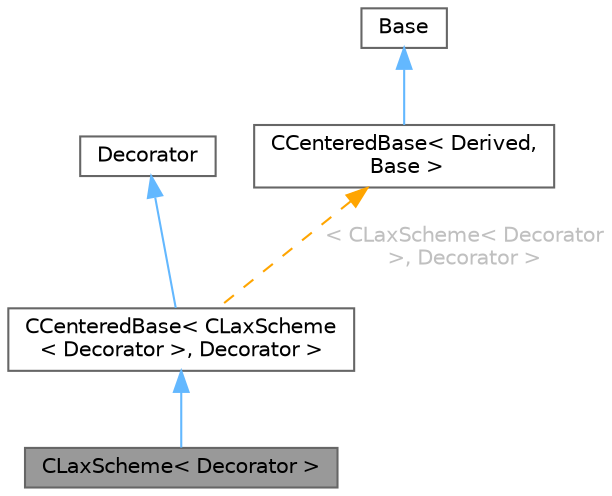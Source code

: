 digraph "CLaxScheme&lt; Decorator &gt;"
{
 // LATEX_PDF_SIZE
  bgcolor="transparent";
  edge [fontname=Helvetica,fontsize=10,labelfontname=Helvetica,labelfontsize=10];
  node [fontname=Helvetica,fontsize=10,shape=box,height=0.2,width=0.4];
  Node1 [id="Node000001",label="CLaxScheme\< Decorator \>",height=0.2,width=0.4,color="gray40", fillcolor="grey60", style="filled", fontcolor="black",tooltip="Lax–Friedrichs 1st order scheme."];
  Node2 -> Node1 [id="edge1_Node000001_Node000002",dir="back",color="steelblue1",style="solid",tooltip=" "];
  Node2 [id="Node000002",label="CCenteredBase\< CLaxScheme\l\< Decorator \>, Decorator \>",height=0.2,width=0.4,color="gray40", fillcolor="white", style="filled",URL="$classCCenteredBase.html",tooltip=" "];
  Node3 -> Node2 [id="edge2_Node000002_Node000003",dir="back",color="steelblue1",style="solid",tooltip=" "];
  Node3 [id="Node000003",label="Decorator",height=0.2,width=0.4,color="gray40", fillcolor="white", style="filled",tooltip=" "];
  Node4 -> Node2 [id="edge3_Node000002_Node000004",dir="back",color="orange",style="dashed",tooltip=" ",label=" \< CLaxScheme\< Decorator\l \>, Decorator \>",fontcolor="grey" ];
  Node4 [id="Node000004",label="CCenteredBase\< Derived,\l Base \>",height=0.2,width=0.4,color="gray40", fillcolor="white", style="filled",URL="$classCCenteredBase.html",tooltip="Base class for Centered schemes, derived classes implement the dissipation term in a const \"finalizeF..."];
  Node5 -> Node4 [id="edge4_Node000004_Node000005",dir="back",color="steelblue1",style="solid",tooltip=" "];
  Node5 [id="Node000005",label="Base",height=0.2,width=0.4,color="gray40", fillcolor="white", style="filled",tooltip=" "];
}
